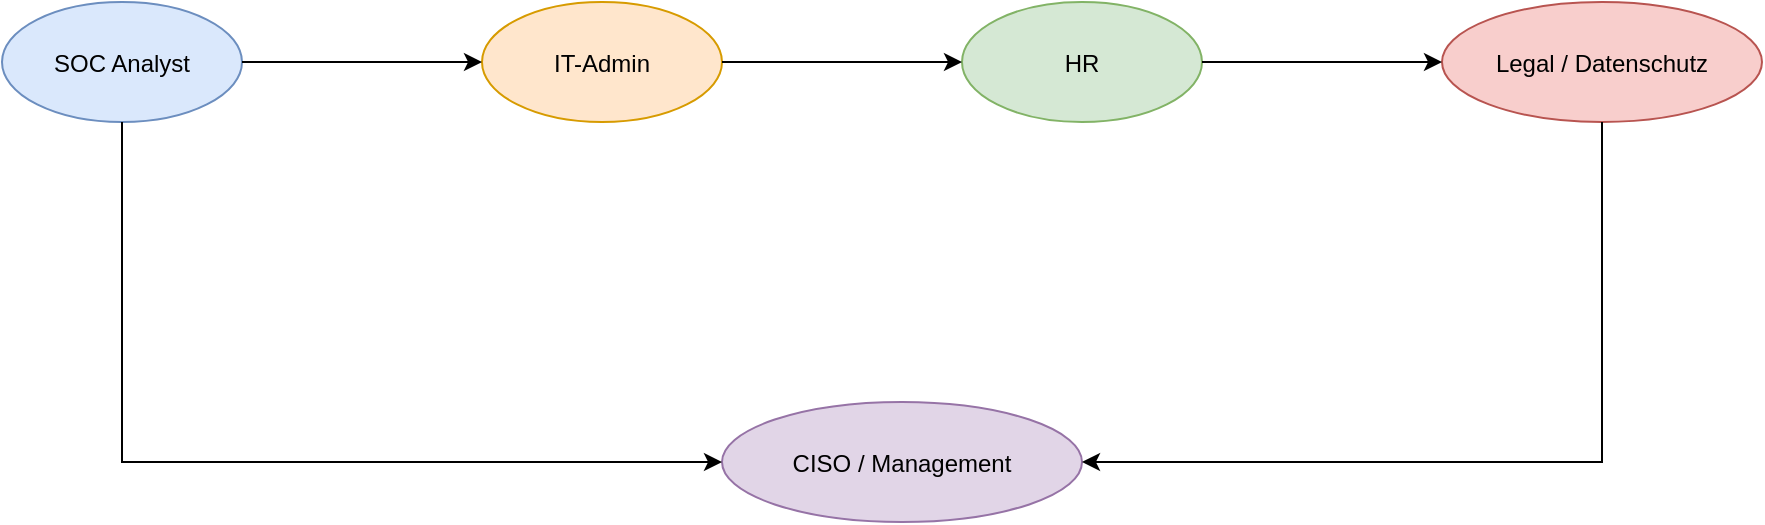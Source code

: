 <mxfile version="28.0.6">
  <diagram id="escalation_matrix" name="Eskalationsmatrix">
    <mxGraphModel dx="1426" dy="841" grid="1" gridSize="10" guides="1" tooltips="1" connect="1" arrows="1" fold="1" page="1" pageScale="1" pageWidth="827" pageHeight="1169" math="0" shadow="0">
      <root>
        <mxCell id="0" />
        <mxCell id="1" parent="0" />
        <mxCell id="2" value="SOC Analyst" style="shape=ellipse;fillColor=#dae8fc;strokeColor=#6c8ebf;" parent="1" vertex="1">
          <mxGeometry x="60" y="100" width="120" height="60" as="geometry" />
        </mxCell>
        <mxCell id="3" value="IT-Admin" style="shape=ellipse;fillColor=#ffe6cc;strokeColor=#d79b00;" parent="1" vertex="1">
          <mxGeometry x="300" y="100" width="120" height="60" as="geometry" />
        </mxCell>
        <mxCell id="4" value="HR" style="shape=ellipse;fillColor=#d5e8d4;strokeColor=#82b366;" parent="1" vertex="1">
          <mxGeometry x="540" y="100" width="120" height="60" as="geometry" />
        </mxCell>
        <mxCell id="5" value="Legal / Datenschutz" style="shape=ellipse;fillColor=#f8cecc;strokeColor=#b85450;" parent="1" vertex="1">
          <mxGeometry x="780" y="100" width="160" height="60" as="geometry" />
        </mxCell>
        <mxCell id="6" value="CISO / Management" style="shape=ellipse;fillColor=#e1d5e7;strokeColor=#9673a6;" parent="1" vertex="1">
          <mxGeometry x="420" y="300" width="180" height="60" as="geometry" />
        </mxCell>
        <mxCell id="7" style="edgeStyle=orthogonalEdgeStyle;rounded=0;orthogonalLoop=1;jettySize=auto;html=1;strokeColor=#000000;" parent="1" source="2" target="3" edge="1">
          <mxGeometry relative="1" as="geometry" />
        </mxCell>
        <mxCell id="8" style="edgeStyle=orthogonalEdgeStyle;rounded=0;orthogonalLoop=1;jettySize=auto;html=1;strokeColor=#000000;" parent="1" source="3" target="4" edge="1">
          <mxGeometry relative="1" as="geometry" />
        </mxCell>
        <mxCell id="9" style="edgeStyle=orthogonalEdgeStyle;rounded=0;orthogonalLoop=1;jettySize=auto;html=1;strokeColor=#000000;" parent="1" source="4" target="5" edge="1">
          <mxGeometry relative="1" as="geometry" />
        </mxCell>
        <mxCell id="10" style="edgeStyle=orthogonalEdgeStyle;rounded=0;orthogonalLoop=1;jettySize=auto;html=1;strokeColor=#000000;" parent="1" edge="1">
          <mxGeometry relative="1" as="geometry">
            <mxPoint x="860" y="160" as="sourcePoint" />
            <mxPoint x="600" y="330" as="targetPoint" />
            <Array as="points">
              <mxPoint x="860" y="330" />
            </Array>
          </mxGeometry>
        </mxCell>
        <mxCell id="11" style="edgeStyle=orthogonalEdgeStyle;rounded=0;orthogonalLoop=1;jettySize=auto;html=1;strokeColor=#000000;" parent="1" source="2" target="6" edge="1">
          <mxGeometry relative="1" as="geometry">
            <Array as="points">
              <mxPoint x="120" y="330" />
            </Array>
          </mxGeometry>
        </mxCell>
      </root>
    </mxGraphModel>
  </diagram>
</mxfile>
